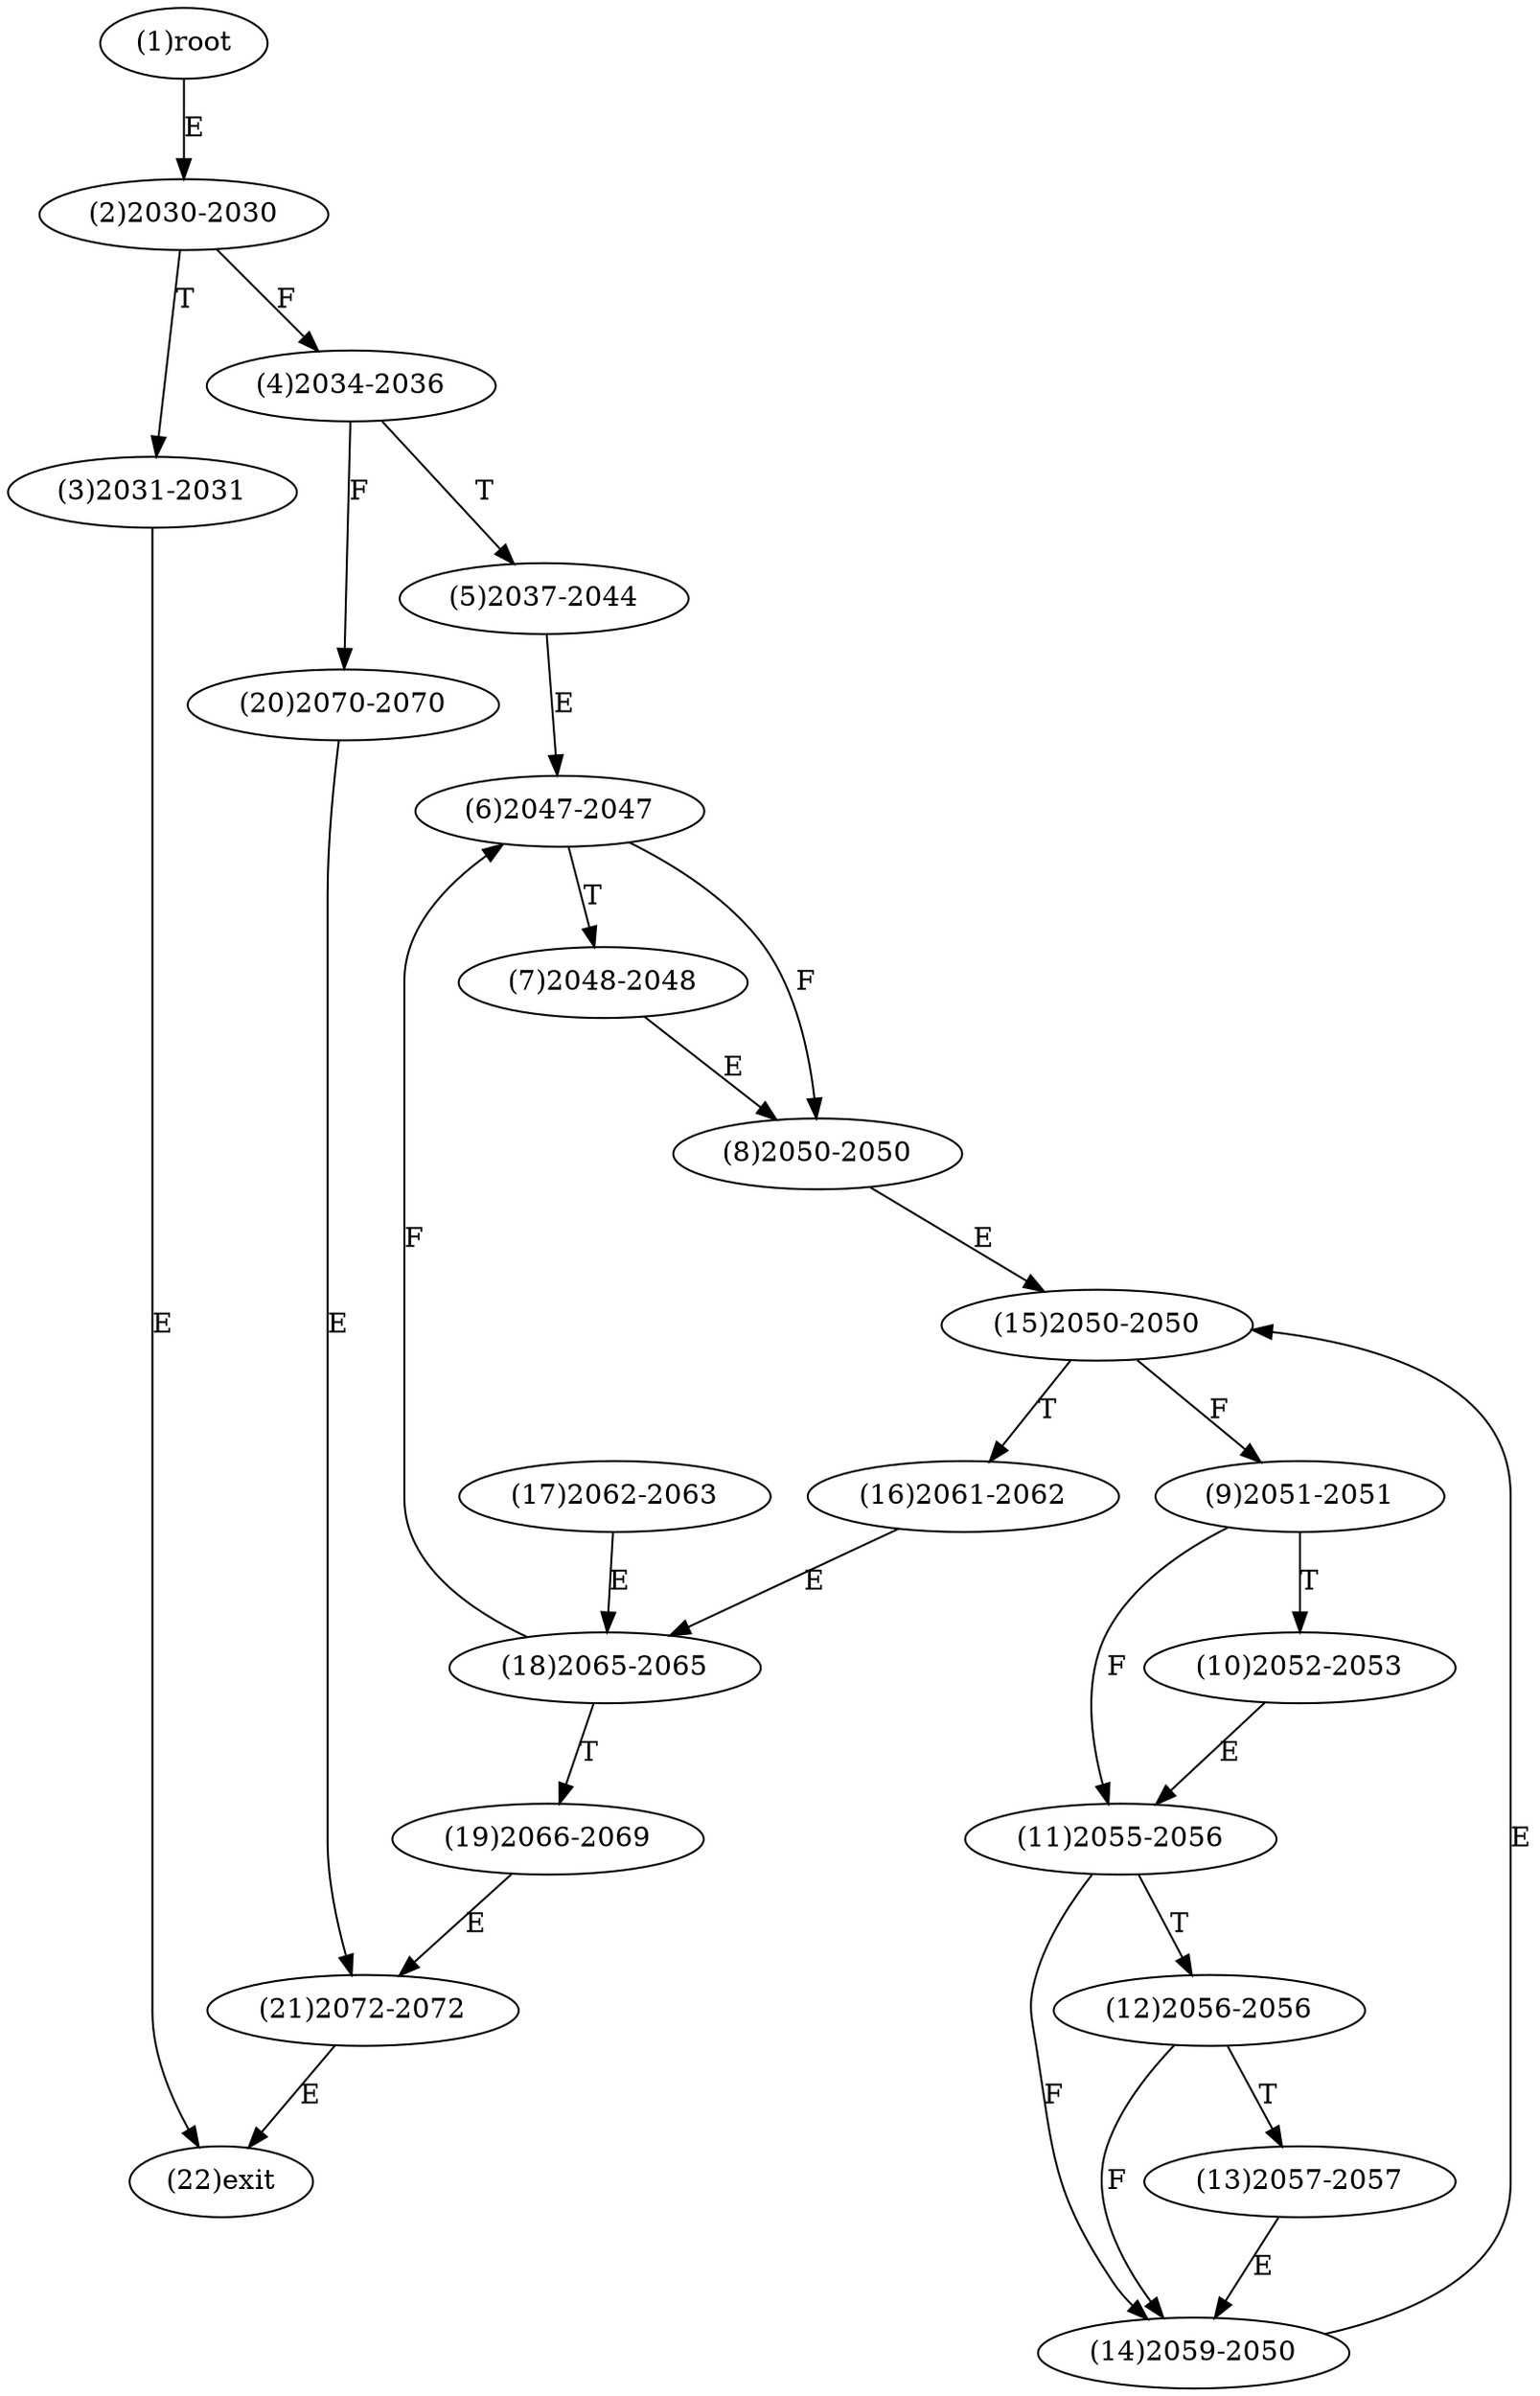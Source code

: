 digraph "" { 
1[ label="(1)root"];
2[ label="(2)2030-2030"];
3[ label="(3)2031-2031"];
4[ label="(4)2034-2036"];
5[ label="(5)2037-2044"];
6[ label="(6)2047-2047"];
7[ label="(7)2048-2048"];
8[ label="(8)2050-2050"];
9[ label="(9)2051-2051"];
10[ label="(10)2052-2053"];
11[ label="(11)2055-2056"];
12[ label="(12)2056-2056"];
13[ label="(13)2057-2057"];
14[ label="(14)2059-2050"];
15[ label="(15)2050-2050"];
17[ label="(17)2062-2063"];
16[ label="(16)2061-2062"];
19[ label="(19)2066-2069"];
18[ label="(18)2065-2065"];
21[ label="(21)2072-2072"];
20[ label="(20)2070-2070"];
22[ label="(22)exit"];
1->2[ label="E"];
2->4[ label="F"];
2->3[ label="T"];
3->22[ label="E"];
4->20[ label="F"];
4->5[ label="T"];
5->6[ label="E"];
6->8[ label="F"];
6->7[ label="T"];
7->8[ label="E"];
8->15[ label="E"];
9->11[ label="F"];
9->10[ label="T"];
10->11[ label="E"];
11->14[ label="F"];
11->12[ label="T"];
12->14[ label="F"];
12->13[ label="T"];
13->14[ label="E"];
14->15[ label="E"];
15->9[ label="F"];
15->16[ label="T"];
16->18[ label="E"];
17->18[ label="E"];
18->6[ label="F"];
18->19[ label="T"];
19->21[ label="E"];
20->21[ label="E"];
21->22[ label="E"];
}